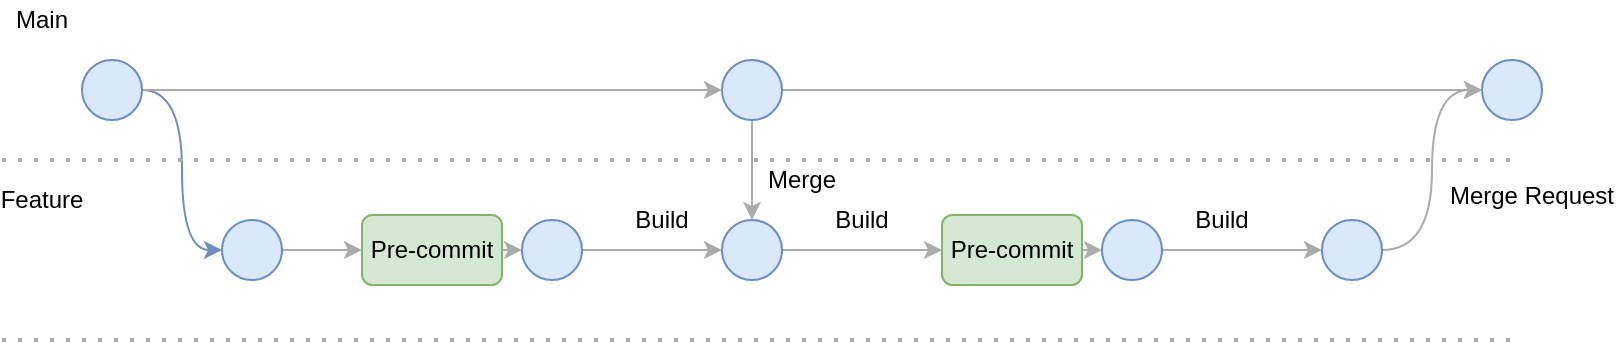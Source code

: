 <mxfile version="13.10.1" type="github"><diagram id="eGYF34OVAfwVjUNyNc8X" name="Page-1"><mxGraphModel dx="1361" dy="855" grid="1" gridSize="10" guides="1" tooltips="1" connect="1" arrows="1" fold="1" page="1" pageScale="1" pageWidth="850" pageHeight="1100" math="0" shadow="0"><root><mxCell id="0"/><mxCell id="1" parent="0"/><mxCell id="sNKXkuMyKAV2VoIVN39M-7" style="edgeStyle=orthogonalEdgeStyle;rounded=0;orthogonalLoop=1;jettySize=auto;html=1;exitX=1;exitY=0.5;exitDx=0;exitDy=0;entryX=0;entryY=0.5;entryDx=0;entryDy=0;curved=1;fillColor=#dae8fc;strokeColor=#6c8ebf;" edge="1" parent="1" source="sNKXkuMyKAV2VoIVN39M-1" target="sNKXkuMyKAV2VoIVN39M-4"><mxGeometry relative="1" as="geometry"><mxPoint x="80" y="210" as="targetPoint"/></mxGeometry></mxCell><mxCell id="sNKXkuMyKAV2VoIVN39M-29" style="edgeStyle=orthogonalEdgeStyle;curved=1;rounded=0;orthogonalLoop=1;jettySize=auto;html=1;exitX=1;exitY=0.5;exitDx=0;exitDy=0;entryX=0;entryY=0.5;entryDx=0;entryDy=0;strokeColor=#ABABAB;" edge="1" parent="1" source="sNKXkuMyKAV2VoIVN39M-1" target="sNKXkuMyKAV2VoIVN39M-16"><mxGeometry relative="1" as="geometry"/></mxCell><mxCell id="sNKXkuMyKAV2VoIVN39M-1" value="" style="ellipse;whiteSpace=wrap;html=1;aspect=fixed;fillColor=#dae8fc;strokeColor=#6c8ebf;" vertex="1" parent="1"><mxGeometry x="50" y="120" width="30" height="30" as="geometry"/></mxCell><mxCell id="sNKXkuMyKAV2VoIVN39M-2" value="" style="endArrow=none;dashed=1;html=1;dashPattern=1 3;strokeWidth=2;fillColor=#f5f5f5;strokeColor=#ABABAB;" edge="1" parent="1"><mxGeometry width="50" height="50" relative="1" as="geometry"><mxPoint x="10" y="170" as="sourcePoint"/><mxPoint x="770" y="170" as="targetPoint"/></mxGeometry></mxCell><mxCell id="sNKXkuMyKAV2VoIVN39M-3" value="Main" style="text;html=1;strokeColor=none;fillColor=none;align=center;verticalAlign=middle;whiteSpace=wrap;rounded=0;" vertex="1" parent="1"><mxGeometry x="10" y="90" width="40" height="20" as="geometry"/></mxCell><mxCell id="sNKXkuMyKAV2VoIVN39M-21" style="edgeStyle=orthogonalEdgeStyle;curved=1;rounded=0;orthogonalLoop=1;jettySize=auto;html=1;exitX=1;exitY=0.5;exitDx=0;exitDy=0;entryX=0;entryY=0.5;entryDx=0;entryDy=0;strokeColor=#ABABAB;" edge="1" parent="1" source="sNKXkuMyKAV2VoIVN39M-4" target="sNKXkuMyKAV2VoIVN39M-13"><mxGeometry relative="1" as="geometry"/></mxCell><mxCell id="sNKXkuMyKAV2VoIVN39M-4" value="" style="ellipse;whiteSpace=wrap;html=1;aspect=fixed;fillColor=#dae8fc;strokeColor=#6c8ebf;" vertex="1" parent="1"><mxGeometry x="120" y="200" width="30" height="30" as="geometry"/></mxCell><mxCell id="sNKXkuMyKAV2VoIVN39M-5" value="" style="endArrow=none;dashed=1;html=1;dashPattern=1 3;strokeWidth=2;fillColor=#f5f5f5;strokeColor=#ABABAB;" edge="1" parent="1"><mxGeometry width="50" height="50" relative="1" as="geometry"><mxPoint x="10" y="260" as="sourcePoint"/><mxPoint x="770" y="260" as="targetPoint"/></mxGeometry></mxCell><mxCell id="sNKXkuMyKAV2VoIVN39M-6" value="Feature" style="text;html=1;strokeColor=none;fillColor=none;align=center;verticalAlign=middle;whiteSpace=wrap;rounded=0;" vertex="1" parent="1"><mxGeometry x="10" y="180" width="40" height="20" as="geometry"/></mxCell><mxCell id="sNKXkuMyKAV2VoIVN39M-8" value="" style="ellipse;whiteSpace=wrap;html=1;aspect=fixed;fillColor=#dae8fc;strokeColor=#6c8ebf;" vertex="1" parent="1"><mxGeometry x="750" y="120" width="30" height="30" as="geometry"/></mxCell><mxCell id="sNKXkuMyKAV2VoIVN39M-22" style="edgeStyle=orthogonalEdgeStyle;curved=1;rounded=0;orthogonalLoop=1;jettySize=auto;html=1;exitX=1;exitY=0.5;exitDx=0;exitDy=0;entryX=0;entryY=0.5;entryDx=0;entryDy=0;strokeColor=#ABABAB;" edge="1" parent="1" source="sNKXkuMyKAV2VoIVN39M-13" target="sNKXkuMyKAV2VoIVN39M-14"><mxGeometry relative="1" as="geometry"/></mxCell><mxCell id="sNKXkuMyKAV2VoIVN39M-13" value="Pre-commit" style="rounded=1;whiteSpace=wrap;html=1;fillColor=#d5e8d4;strokeColor=#82b366;" vertex="1" parent="1"><mxGeometry x="190" y="197.5" width="70" height="35" as="geometry"/></mxCell><mxCell id="sNKXkuMyKAV2VoIVN39M-23" style="edgeStyle=orthogonalEdgeStyle;curved=1;rounded=0;orthogonalLoop=1;jettySize=auto;html=1;exitX=1;exitY=0.5;exitDx=0;exitDy=0;entryX=0;entryY=0.5;entryDx=0;entryDy=0;strokeColor=#ABABAB;" edge="1" parent="1" source="sNKXkuMyKAV2VoIVN39M-14" target="sNKXkuMyKAV2VoIVN39M-15"><mxGeometry relative="1" as="geometry"/></mxCell><mxCell id="sNKXkuMyKAV2VoIVN39M-14" value="" style="ellipse;whiteSpace=wrap;html=1;aspect=fixed;fillColor=#dae8fc;strokeColor=#6c8ebf;" vertex="1" parent="1"><mxGeometry x="270" y="200" width="30" height="30" as="geometry"/></mxCell><mxCell id="sNKXkuMyKAV2VoIVN39M-25" style="edgeStyle=orthogonalEdgeStyle;curved=1;rounded=0;orthogonalLoop=1;jettySize=auto;html=1;exitX=1;exitY=0.5;exitDx=0;exitDy=0;entryX=0;entryY=0.5;entryDx=0;entryDy=0;strokeColor=#ABABAB;" edge="1" parent="1" source="sNKXkuMyKAV2VoIVN39M-15" target="sNKXkuMyKAV2VoIVN39M-18"><mxGeometry relative="1" as="geometry"/></mxCell><mxCell id="sNKXkuMyKAV2VoIVN39M-15" value="" style="ellipse;whiteSpace=wrap;html=1;aspect=fixed;fillColor=#dae8fc;strokeColor=#6c8ebf;" vertex="1" parent="1"><mxGeometry x="370" y="200" width="30" height="30" as="geometry"/></mxCell><mxCell id="sNKXkuMyKAV2VoIVN39M-24" style="edgeStyle=orthogonalEdgeStyle;curved=1;rounded=0;orthogonalLoop=1;jettySize=auto;html=1;exitX=0.5;exitY=1;exitDx=0;exitDy=0;entryX=0.5;entryY=0;entryDx=0;entryDy=0;strokeColor=#ABABAB;" edge="1" parent="1" source="sNKXkuMyKAV2VoIVN39M-16" target="sNKXkuMyKAV2VoIVN39M-15"><mxGeometry relative="1" as="geometry"/></mxCell><mxCell id="sNKXkuMyKAV2VoIVN39M-30" style="edgeStyle=orthogonalEdgeStyle;curved=1;rounded=0;orthogonalLoop=1;jettySize=auto;html=1;exitX=1;exitY=0.5;exitDx=0;exitDy=0;entryX=0;entryY=0.5;entryDx=0;entryDy=0;strokeColor=#ABABAB;" edge="1" parent="1" source="sNKXkuMyKAV2VoIVN39M-16" target="sNKXkuMyKAV2VoIVN39M-8"><mxGeometry relative="1" as="geometry"><mxPoint x="670" y="135" as="targetPoint"/></mxGeometry></mxCell><mxCell id="sNKXkuMyKAV2VoIVN39M-16" value="" style="ellipse;whiteSpace=wrap;html=1;aspect=fixed;fillColor=#dae8fc;strokeColor=#6c8ebf;" vertex="1" parent="1"><mxGeometry x="370" y="120" width="30" height="30" as="geometry"/></mxCell><mxCell id="sNKXkuMyKAV2VoIVN39M-26" style="edgeStyle=orthogonalEdgeStyle;curved=1;rounded=0;orthogonalLoop=1;jettySize=auto;html=1;exitX=1;exitY=0.5;exitDx=0;exitDy=0;entryX=0;entryY=0.5;entryDx=0;entryDy=0;strokeColor=#ABABAB;" edge="1" parent="1" source="sNKXkuMyKAV2VoIVN39M-18" target="sNKXkuMyKAV2VoIVN39M-19"><mxGeometry relative="1" as="geometry"/></mxCell><mxCell id="sNKXkuMyKAV2VoIVN39M-18" value="Pre-commit" style="rounded=1;whiteSpace=wrap;html=1;fillColor=#d5e8d4;strokeColor=#82b366;" vertex="1" parent="1"><mxGeometry x="480" y="197.5" width="70" height="35" as="geometry"/></mxCell><mxCell id="sNKXkuMyKAV2VoIVN39M-44" style="edgeStyle=orthogonalEdgeStyle;curved=1;rounded=0;orthogonalLoop=1;jettySize=auto;html=1;exitX=1;exitY=0.5;exitDx=0;exitDy=0;strokeColor=#ABABAB;" edge="1" parent="1" source="sNKXkuMyKAV2VoIVN39M-19" target="sNKXkuMyKAV2VoIVN39M-43"><mxGeometry relative="1" as="geometry"/></mxCell><mxCell id="sNKXkuMyKAV2VoIVN39M-19" value="" style="ellipse;whiteSpace=wrap;html=1;aspect=fixed;fillColor=#dae8fc;strokeColor=#6c8ebf;" vertex="1" parent="1"><mxGeometry x="560" y="200" width="30" height="30" as="geometry"/></mxCell><mxCell id="sNKXkuMyKAV2VoIVN39M-37" value="Merge Request" style="text;html=1;strokeColor=none;fillColor=none;align=center;verticalAlign=middle;whiteSpace=wrap;rounded=0;" vertex="1" parent="1"><mxGeometry x="730" y="177.5" width="90" height="20" as="geometry"/></mxCell><mxCell id="sNKXkuMyKAV2VoIVN39M-38" value="Merge" style="text;html=1;strokeColor=none;fillColor=none;align=center;verticalAlign=middle;whiteSpace=wrap;rounded=0;" vertex="1" parent="1"><mxGeometry x="390" y="170" width="40" height="20" as="geometry"/></mxCell><mxCell id="sNKXkuMyKAV2VoIVN39M-39" value="Build" style="text;html=1;strokeColor=none;fillColor=none;align=center;verticalAlign=middle;whiteSpace=wrap;rounded=0;" vertex="1" parent="1"><mxGeometry x="320" y="190" width="40" height="20" as="geometry"/></mxCell><mxCell id="sNKXkuMyKAV2VoIVN39M-41" value="Build" style="text;html=1;strokeColor=none;fillColor=none;align=center;verticalAlign=middle;whiteSpace=wrap;rounded=0;" vertex="1" parent="1"><mxGeometry x="420" y="190" width="40" height="20" as="geometry"/></mxCell><mxCell id="sNKXkuMyKAV2VoIVN39M-42" value="Build" style="text;html=1;strokeColor=none;fillColor=none;align=center;verticalAlign=middle;whiteSpace=wrap;rounded=0;" vertex="1" parent="1"><mxGeometry x="600" y="190" width="40" height="20" as="geometry"/></mxCell><mxCell id="sNKXkuMyKAV2VoIVN39M-45" style="edgeStyle=orthogonalEdgeStyle;curved=1;rounded=0;orthogonalLoop=1;jettySize=auto;html=1;exitX=1;exitY=0.5;exitDx=0;exitDy=0;entryX=0;entryY=0.5;entryDx=0;entryDy=0;strokeColor=#ABABAB;" edge="1" parent="1" source="sNKXkuMyKAV2VoIVN39M-43" target="sNKXkuMyKAV2VoIVN39M-8"><mxGeometry relative="1" as="geometry"/></mxCell><mxCell id="sNKXkuMyKAV2VoIVN39M-43" value="" style="ellipse;whiteSpace=wrap;html=1;aspect=fixed;fillColor=#dae8fc;strokeColor=#6c8ebf;" vertex="1" parent="1"><mxGeometry x="670" y="200" width="30" height="30" as="geometry"/></mxCell></root></mxGraphModel></diagram></mxfile>